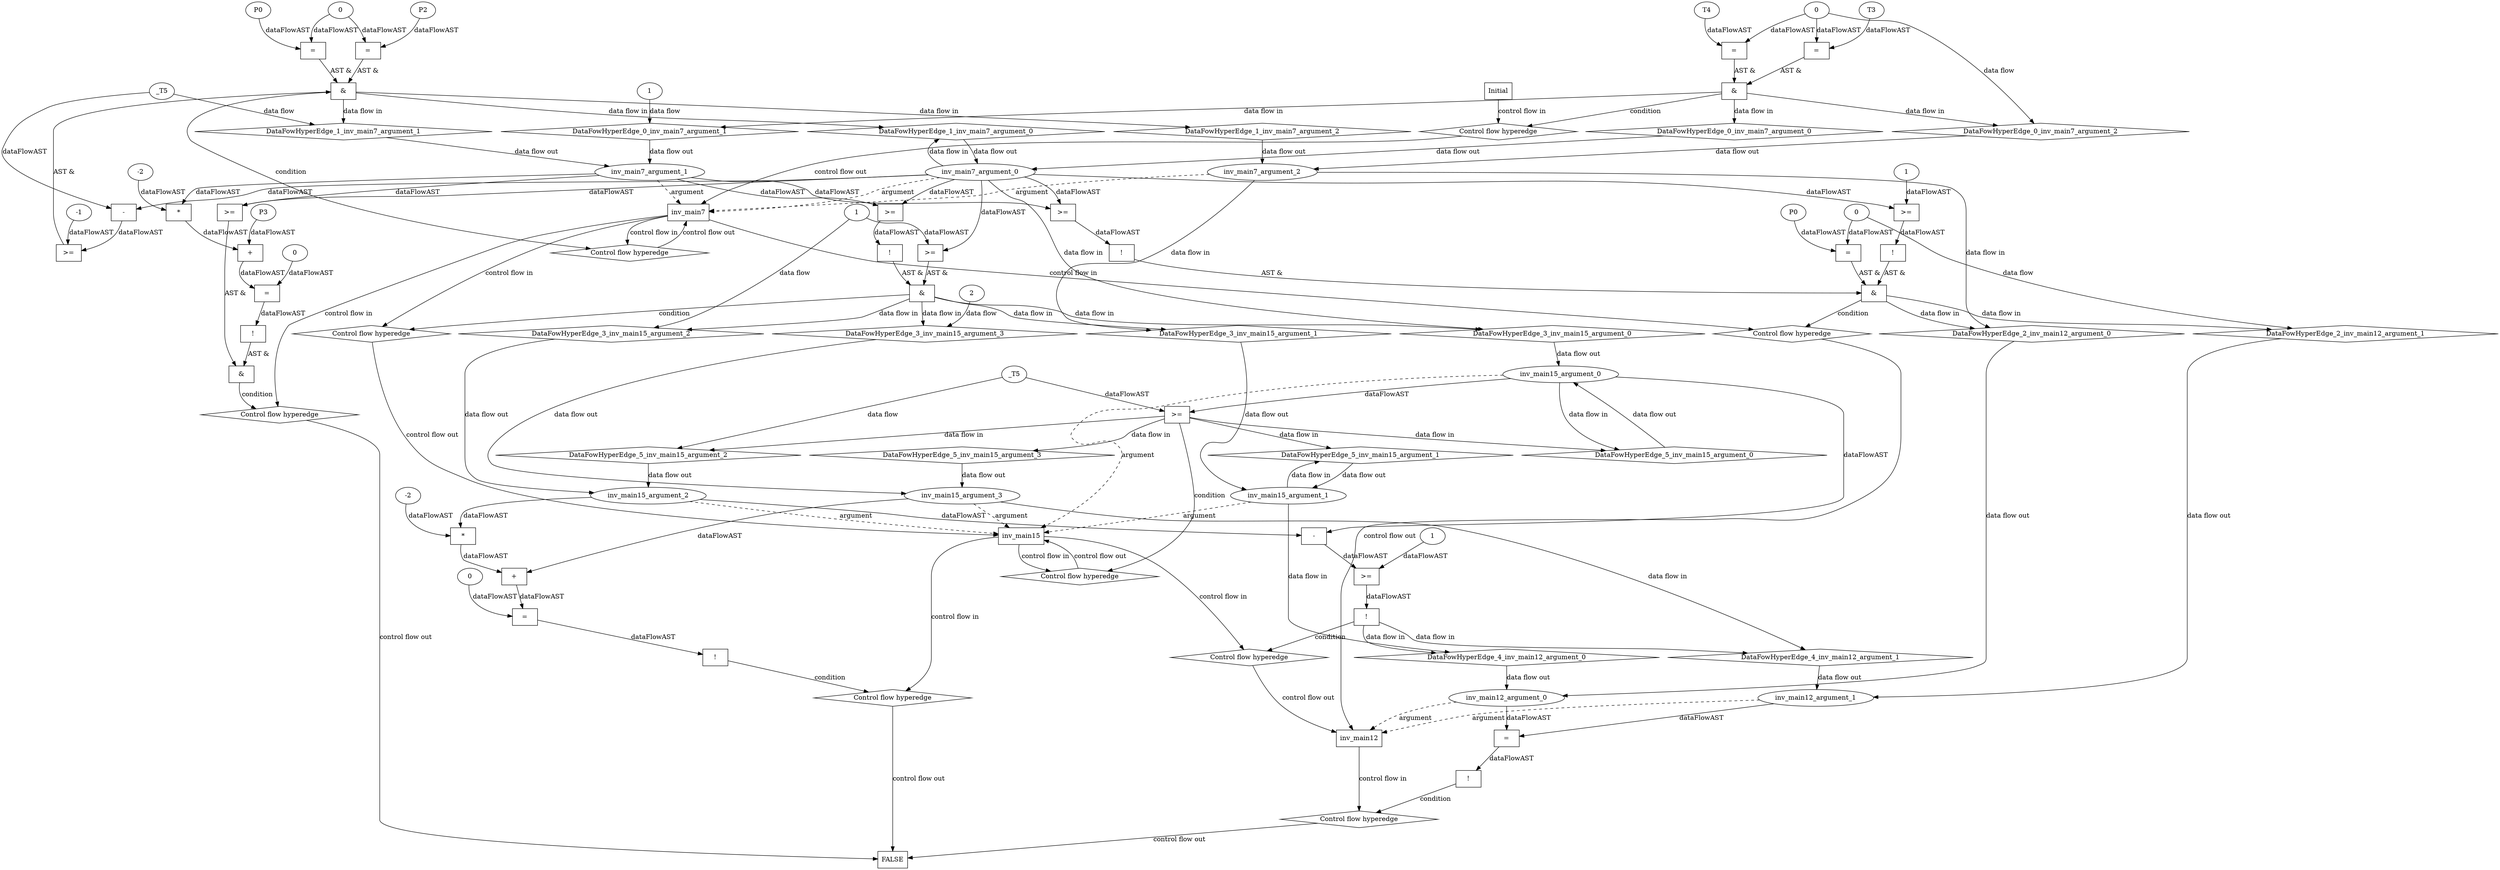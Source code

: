 digraph dag {
"inv_main12" [label="inv_main12" nodeName="inv_main12" class=cfn  shape="rect"];
"inv_main15" [label="inv_main15" nodeName="inv_main15" class=cfn  shape="rect"];
"inv_main7" [label="inv_main7" nodeName="inv_main7" class=cfn  shape="rect"];
FALSE [label="FALSE" nodeName=FALSE class=cfn  shape="rect"];
Initial [label="Initial" nodeName=Initial class=cfn  shape="rect"];
ControlFowHyperEdge_0 [label="Control flow hyperedge" nodeName=ControlFowHyperEdge_0 class=controlFlowHyperEdge shape="diamond"];
"Initial" -> ControlFowHyperEdge_0 [label="control flow in"]
ControlFowHyperEdge_0 -> "inv_main7" [label="control flow out"]
ControlFowHyperEdge_1 [label="Control flow hyperedge" nodeName=ControlFowHyperEdge_1 class=controlFlowHyperEdge shape="diamond"];
"inv_main7" -> ControlFowHyperEdge_1 [label="control flow in"]
ControlFowHyperEdge_1 -> "inv_main7" [label="control flow out"]
ControlFowHyperEdge_2 [label="Control flow hyperedge" nodeName=ControlFowHyperEdge_2 class=controlFlowHyperEdge shape="diamond"];
"inv_main7" -> ControlFowHyperEdge_2 [label="control flow in"]
ControlFowHyperEdge_2 -> "inv_main12" [label="control flow out"]
ControlFowHyperEdge_3 [label="Control flow hyperedge" nodeName=ControlFowHyperEdge_3 class=controlFlowHyperEdge shape="diamond"];
"inv_main7" -> ControlFowHyperEdge_3 [label="control flow in"]
ControlFowHyperEdge_3 -> "inv_main15" [label="control flow out"]
ControlFowHyperEdge_4 [label="Control flow hyperedge" nodeName=ControlFowHyperEdge_4 class=controlFlowHyperEdge shape="diamond"];
"inv_main15" -> ControlFowHyperEdge_4 [label="control flow in"]
ControlFowHyperEdge_4 -> "inv_main12" [label="control flow out"]
ControlFowHyperEdge_5 [label="Control flow hyperedge" nodeName=ControlFowHyperEdge_5 class=controlFlowHyperEdge shape="diamond"];
"inv_main15" -> ControlFowHyperEdge_5 [label="control flow in"]
ControlFowHyperEdge_5 -> "inv_main15" [label="control flow out"]
ControlFowHyperEdge_6 [label="Control flow hyperedge" nodeName=ControlFowHyperEdge_6 class=controlFlowHyperEdge shape="diamond"];
"inv_main7" -> ControlFowHyperEdge_6 [label="control flow in"]
ControlFowHyperEdge_6 -> "FALSE" [label="control flow out"]
ControlFowHyperEdge_7 [label="Control flow hyperedge" nodeName=ControlFowHyperEdge_7 class=controlFlowHyperEdge shape="diamond"];
"inv_main15" -> ControlFowHyperEdge_7 [label="control flow in"]
ControlFowHyperEdge_7 -> "FALSE" [label="control flow out"]
ControlFowHyperEdge_8 [label="Control flow hyperedge" nodeName=ControlFowHyperEdge_8 class=controlFlowHyperEdge shape="diamond"];
"inv_main12" -> ControlFowHyperEdge_8 [label="control flow in"]
ControlFowHyperEdge_8 -> "FALSE" [label="control flow out"]
"inv_main7_argument_0" [label="inv_main7_argument_0" nodeName=argument0 class=argument  head="inv_main7" shape="oval"];
"inv_main7_argument_0" -> "inv_main7"[label="argument" style="dashed"]
"inv_main7_argument_1" [label="inv_main7_argument_1" nodeName=argument1 class=argument  head="inv_main7" shape="oval"];
"inv_main7_argument_1" -> "inv_main7"[label="argument" style="dashed"]
"inv_main7_argument_2" [label="inv_main7_argument_2" nodeName=argument2 class=argument  head="inv_main7" shape="oval"];
"inv_main7_argument_2" -> "inv_main7"[label="argument" style="dashed"]
"inv_main12_argument_0" [label="inv_main12_argument_0" nodeName=argument0 class=argument  head="inv_main12" shape="oval"];
"inv_main12_argument_0" -> "inv_main12"[label="argument" style="dashed"]
"inv_main12_argument_1" [label="inv_main12_argument_1" nodeName=argument1 class=argument  head="inv_main12" shape="oval"];
"inv_main12_argument_1" -> "inv_main12"[label="argument" style="dashed"]
"inv_main15_argument_0" [label="inv_main15_argument_0" nodeName=argument0 class=argument  head="inv_main15" shape="oval"];
"inv_main15_argument_0" -> "inv_main15"[label="argument" style="dashed"]
"inv_main15_argument_1" [label="inv_main15_argument_1" nodeName=argument1 class=argument  head="inv_main15" shape="oval"];
"inv_main15_argument_1" -> "inv_main15"[label="argument" style="dashed"]
"inv_main15_argument_2" [label="inv_main15_argument_2" nodeName=argument2 class=argument  head="inv_main15" shape="oval"];
"inv_main15_argument_2" -> "inv_main15"[label="argument" style="dashed"]
"inv_main15_argument_3" [label="inv_main15_argument_3" nodeName=argument3 class=argument  head="inv_main15" shape="oval"];
"inv_main15_argument_3" -> "inv_main15"[label="argument" style="dashed"]

"xxxinv_main7___Initial_0xxx_and" [label="&" nodeName="xxxinv_main7___Initial_0xxx_and" class=Operator shape="rect"];
"xxxinv_main7___Initial_0xxxguard_0_node_0" [label="=" nodeName="xxxinv_main7___Initial_0xxxguard_0_node_0" class=Operator  shape="rect"];
"xxxinv_main7___Initial_0xxxguard_0_node_1" [label="T4" nodeName="xxxinv_main7___Initial_0xxxguard_0_node_1" class=Constant ];
"xxxinv_main7___Initial_0xxxguard_0_node_1" -> "xxxinv_main7___Initial_0xxxguard_0_node_0"[label="dataFlowAST"]
"xxxinv_main7___Initial_0xxxdataFlow1_node_0" -> "xxxinv_main7___Initial_0xxxguard_0_node_0"[label="dataFlowAST"]

"xxxinv_main7___Initial_0xxxguard_0_node_0" -> "xxxinv_main7___Initial_0xxx_and" [label="AST &"];
"xxxinv_main7___Initial_0xxxguard1_node_0" [label="=" nodeName="xxxinv_main7___Initial_0xxxguard1_node_0" class=Operator  shape="rect"];
"xxxinv_main7___Initial_0xxxguard1_node_1" [label="T3" nodeName="xxxinv_main7___Initial_0xxxguard1_node_1" class=Constant ];
"xxxinv_main7___Initial_0xxxguard1_node_1" -> "xxxinv_main7___Initial_0xxxguard1_node_0"[label="dataFlowAST"]
"xxxinv_main7___Initial_0xxxdataFlow1_node_0" -> "xxxinv_main7___Initial_0xxxguard1_node_0"[label="dataFlowAST"]

"xxxinv_main7___Initial_0xxxguard1_node_0" -> "xxxinv_main7___Initial_0xxx_and" [label="AST &"];
"xxxinv_main7___Initial_0xxx_and" -> "ControlFowHyperEdge_0" [label="condition"];
"xxxinv_main7___Initial_0xxxdataFlow_0_node_0" [label="1" nodeName="xxxinv_main7___Initial_0xxxdataFlow_0_node_0" class=Literal ];

"xxxinv_main7___Initial_0xxxdataFlow_0_node_0" -> "DataFowHyperEdge_0_inv_main7_argument_1" [label="data flow"];
"xxxinv_main7___Initial_0xxxdataFlow1_node_0" [label="0" nodeName="xxxinv_main7___Initial_0xxxdataFlow1_node_0" class=Literal ];

"xxxinv_main7___Initial_0xxxdataFlow1_node_0" -> "DataFowHyperEdge_0_inv_main7_argument_2" [label="data flow"];
"xxxinv_main7___inv_main7_1xxx_and" [label="&" nodeName="xxxinv_main7___inv_main7_1xxx_and" class=Operator shape="rect"];
"xxxinv_main7___inv_main7_1xxxguard_0_node_0" [label=">=" nodeName="xxxinv_main7___inv_main7_1xxxguard_0_node_0" class=Operator  shape="rect"];
"xxxinv_main7___inv_main7_1xxxguard_0_node_1" [label="-" nodeName="xxxinv_main7___inv_main7_1xxxguard_0_node_1" class= Operator shape="rect"];
"xxxinv_main7___inv_main7_1xxxguard_0_node_4" [label="-1" nodeName="xxxinv_main7___inv_main7_1xxxguard_0_node_4" class=Literal ];
"xxxinv_main7___inv_main7_1xxxguard_0_node_1" -> "xxxinv_main7___inv_main7_1xxxguard_0_node_0"[label="dataFlowAST"]
"xxxinv_main7___inv_main7_1xxxguard_0_node_4" -> "xxxinv_main7___inv_main7_1xxxguard_0_node_0"[label="dataFlowAST"]
"inv_main7_argument_0" -> "xxxinv_main7___inv_main7_1xxxguard_0_node_1"[label="dataFlowAST"]
"xxxinv_main7___inv_main7_1xxxdataFlow_0_node_0" -> "xxxinv_main7___inv_main7_1xxxguard_0_node_1"[label="dataFlowAST"]

"xxxinv_main7___inv_main7_1xxxguard_0_node_0" -> "xxxinv_main7___inv_main7_1xxx_and" [label="AST &"];
"xxxinv_main7___inv_main7_1xxxguard1_node_0" [label="=" nodeName="xxxinv_main7___inv_main7_1xxxguard1_node_0" class=Operator  shape="rect"];
"xxxinv_main7___inv_main7_1xxxguard1_node_1" [label="P0" nodeName="xxxinv_main7___inv_main7_1xxxguard1_node_1" class=Constant ];
"xxxinv_main7___inv_main7_1xxxguard1_node_2" [label="0" nodeName="xxxinv_main7___inv_main7_1xxxguard1_node_2" class=Literal ];
"xxxinv_main7___inv_main7_1xxxguard1_node_1" -> "xxxinv_main7___inv_main7_1xxxguard1_node_0"[label="dataFlowAST"]
"xxxinv_main7___inv_main7_1xxxguard1_node_2" -> "xxxinv_main7___inv_main7_1xxxguard1_node_0"[label="dataFlowAST"]

"xxxinv_main7___inv_main7_1xxxguard1_node_0" -> "xxxinv_main7___inv_main7_1xxx_and" [label="AST &"];
"xxxinv_main7___inv_main7_1xxxguard2_node_0" [label="=" nodeName="xxxinv_main7___inv_main7_1xxxguard2_node_0" class=Operator  shape="rect"];
"xxxinv_main7___inv_main7_1xxxguard2_node_1" [label="P2" nodeName="xxxinv_main7___inv_main7_1xxxguard2_node_1" class=Constant ];
"xxxinv_main7___inv_main7_1xxxguard2_node_1" -> "xxxinv_main7___inv_main7_1xxxguard2_node_0"[label="dataFlowAST"]
"xxxinv_main7___inv_main7_1xxxguard1_node_2" -> "xxxinv_main7___inv_main7_1xxxguard2_node_0"[label="dataFlowAST"]

"xxxinv_main7___inv_main7_1xxxguard2_node_0" -> "xxxinv_main7___inv_main7_1xxx_and" [label="AST &"];
"xxxinv_main7___inv_main7_1xxx_and" -> "ControlFowHyperEdge_1" [label="condition"];
"xxxinv_main7___inv_main7_1xxxdataFlow_0_node_0" [label="_T5" nodeName="xxxinv_main7___inv_main7_1xxxdataFlow_0_node_0" class=Constant ];

"xxxinv_main7___inv_main7_1xxxdataFlow_0_node_0" -> "DataFowHyperEdge_1_inv_main7_argument_1" [label="data flow"];
"xxxinv_main12___inv_main7_2xxx_and" [label="&" nodeName="xxxinv_main12___inv_main7_2xxx_and" class=Operator shape="rect"];
"xxxinv_main12___inv_main7_2xxxguard_0_node_0" [label="!" nodeName="xxxinv_main12___inv_main7_2xxxguard_0_node_0" class=Operator shape="rect"];
"xxxinv_main12___inv_main7_2xxxguard_0_node_1" [label=">=" nodeName="xxxinv_main12___inv_main7_2xxxguard_0_node_1" class=Operator  shape="rect"];
"xxxinv_main12___inv_main7_2xxxguard_0_node_1" -> "xxxinv_main12___inv_main7_2xxxguard_0_node_0"[label="dataFlowAST"]
"inv_main7_argument_0" -> "xxxinv_main12___inv_main7_2xxxguard_0_node_1"[label="dataFlowAST"]
"inv_main7_argument_1" -> "xxxinv_main12___inv_main7_2xxxguard_0_node_1"[label="dataFlowAST"]

"xxxinv_main12___inv_main7_2xxxguard_0_node_0" -> "xxxinv_main12___inv_main7_2xxx_and" [label="AST &"];
"xxxinv_main12___inv_main7_2xxxguard1_node_0" [label="!" nodeName="xxxinv_main12___inv_main7_2xxxguard1_node_0" class=Operator shape="rect"];
"xxxinv_main12___inv_main7_2xxxguard1_node_1" [label=">=" nodeName="xxxinv_main12___inv_main7_2xxxguard1_node_1" class=Operator  shape="rect"];
"xxxinv_main12___inv_main7_2xxxguard1_node_3" [label="1" nodeName="xxxinv_main12___inv_main7_2xxxguard1_node_3" class=Literal ];
"xxxinv_main12___inv_main7_2xxxguard1_node_1" -> "xxxinv_main12___inv_main7_2xxxguard1_node_0"[label="dataFlowAST"]
"inv_main7_argument_0" -> "xxxinv_main12___inv_main7_2xxxguard1_node_1"[label="dataFlowAST"]
"xxxinv_main12___inv_main7_2xxxguard1_node_3" -> "xxxinv_main12___inv_main7_2xxxguard1_node_1"[label="dataFlowAST"]

"xxxinv_main12___inv_main7_2xxxguard1_node_0" -> "xxxinv_main12___inv_main7_2xxx_and" [label="AST &"];
"xxxinv_main12___inv_main7_2xxxguard2_node_0" [label="=" nodeName="xxxinv_main12___inv_main7_2xxxguard2_node_0" class=Operator  shape="rect"];
"xxxinv_main12___inv_main7_2xxxguard2_node_1" [label="P0" nodeName="xxxinv_main12___inv_main7_2xxxguard2_node_1" class=Constant ];
"xxxinv_main12___inv_main7_2xxxguard2_node_1" -> "xxxinv_main12___inv_main7_2xxxguard2_node_0"[label="dataFlowAST"]
"xxxinv_main12___inv_main7_2xxxdataFlow_0_node_0" -> "xxxinv_main12___inv_main7_2xxxguard2_node_0"[label="dataFlowAST"]

"xxxinv_main12___inv_main7_2xxxguard2_node_0" -> "xxxinv_main12___inv_main7_2xxx_and" [label="AST &"];
"xxxinv_main12___inv_main7_2xxx_and" -> "ControlFowHyperEdge_2" [label="condition"];
"xxxinv_main12___inv_main7_2xxxdataFlow_0_node_0" [label="0" nodeName="xxxinv_main12___inv_main7_2xxxdataFlow_0_node_0" class=Literal ];

"xxxinv_main12___inv_main7_2xxxdataFlow_0_node_0" -> "DataFowHyperEdge_2_inv_main12_argument_1" [label="data flow"];
"xxxinv_main15___inv_main7_3xxx_and" [label="&" nodeName="xxxinv_main15___inv_main7_3xxx_and" class=Operator shape="rect"];
"xxxinv_main15___inv_main7_3xxxguard_0_node_0" [label="!" nodeName="xxxinv_main15___inv_main7_3xxxguard_0_node_0" class=Operator shape="rect"];
"xxxinv_main15___inv_main7_3xxxguard_0_node_1" [label=">=" nodeName="xxxinv_main15___inv_main7_3xxxguard_0_node_1" class=Operator  shape="rect"];
"xxxinv_main15___inv_main7_3xxxguard_0_node_1" -> "xxxinv_main15___inv_main7_3xxxguard_0_node_0"[label="dataFlowAST"]
"inv_main7_argument_0" -> "xxxinv_main15___inv_main7_3xxxguard_0_node_1"[label="dataFlowAST"]
"inv_main7_argument_1" -> "xxxinv_main15___inv_main7_3xxxguard_0_node_1"[label="dataFlowAST"]

"xxxinv_main15___inv_main7_3xxxguard_0_node_0" -> "xxxinv_main15___inv_main7_3xxx_and" [label="AST &"];
"xxxinv_main15___inv_main7_3xxxguard1_node_0" [label=">=" nodeName="xxxinv_main15___inv_main7_3xxxguard1_node_0" class=Operator  shape="rect"];
"inv_main7_argument_0" -> "xxxinv_main15___inv_main7_3xxxguard1_node_0"[label="dataFlowAST"]
"xxxinv_main15___inv_main7_3xxxdataFlow_0_node_0" -> "xxxinv_main15___inv_main7_3xxxguard1_node_0"[label="dataFlowAST"]

"xxxinv_main15___inv_main7_3xxxguard1_node_0" -> "xxxinv_main15___inv_main7_3xxx_and" [label="AST &"];
"xxxinv_main15___inv_main7_3xxx_and" -> "ControlFowHyperEdge_3" [label="condition"];
"xxxinv_main15___inv_main7_3xxxdataFlow_0_node_0" [label="1" nodeName="xxxinv_main15___inv_main7_3xxxdataFlow_0_node_0" class=Literal ];

"xxxinv_main15___inv_main7_3xxxdataFlow_0_node_0" -> "DataFowHyperEdge_3_inv_main15_argument_2" [label="data flow"];
"xxxinv_main15___inv_main7_3xxxdataFlow1_node_0" [label="2" nodeName="xxxinv_main15___inv_main7_3xxxdataFlow1_node_0" class=Literal ];

"xxxinv_main15___inv_main7_3xxxdataFlow1_node_0" -> "DataFowHyperEdge_3_inv_main15_argument_3" [label="data flow"];
"xxxinv_main12___inv_main15_4xxxguard_0_node_0" [label="!" nodeName="xxxinv_main12___inv_main15_4xxxguard_0_node_0" class=Operator shape="rect"];
"xxxinv_main12___inv_main15_4xxxguard_0_node_1" [label=">=" nodeName="xxxinv_main12___inv_main15_4xxxguard_0_node_1" class=Operator  shape="rect"];
"xxxinv_main12___inv_main15_4xxxguard_0_node_2" [label="-" nodeName="xxxinv_main12___inv_main15_4xxxguard_0_node_2" class= Operator shape="rect"];
"xxxinv_main12___inv_main15_4xxxguard_0_node_5" [label="1" nodeName="xxxinv_main12___inv_main15_4xxxguard_0_node_5" class=Literal ];
"xxxinv_main12___inv_main15_4xxxguard_0_node_1" -> "xxxinv_main12___inv_main15_4xxxguard_0_node_0"[label="dataFlowAST"]
"xxxinv_main12___inv_main15_4xxxguard_0_node_2" -> "xxxinv_main12___inv_main15_4xxxguard_0_node_1"[label="dataFlowAST"]
"xxxinv_main12___inv_main15_4xxxguard_0_node_5" -> "xxxinv_main12___inv_main15_4xxxguard_0_node_1"[label="dataFlowAST"]
"inv_main15_argument_0" -> "xxxinv_main12___inv_main15_4xxxguard_0_node_2"[label="dataFlowAST"]
"inv_main15_argument_2" -> "xxxinv_main12___inv_main15_4xxxguard_0_node_2"[label="dataFlowAST"]

"xxxinv_main12___inv_main15_4xxxguard_0_node_0" -> "ControlFowHyperEdge_4" [label="condition"];
"xxxinv_main15___inv_main15_5xxxguard_0_node_0" [label=">=" nodeName="xxxinv_main15___inv_main15_5xxxguard_0_node_0" class=Operator  shape="rect"];
"inv_main15_argument_0" -> "xxxinv_main15___inv_main15_5xxxguard_0_node_0"[label="dataFlowAST"]
"xxxinv_main15___inv_main15_5xxxdataFlow_0_node_0" -> "xxxinv_main15___inv_main15_5xxxguard_0_node_0"[label="dataFlowAST"]

"xxxinv_main15___inv_main15_5xxxguard_0_node_0" -> "ControlFowHyperEdge_5" [label="condition"];
"xxxinv_main15___inv_main15_5xxxdataFlow_0_node_0" [label="_T5" nodeName="xxxinv_main15___inv_main15_5xxxdataFlow_0_node_0" class=Constant ];

"xxxinv_main15___inv_main15_5xxxdataFlow_0_node_0" -> "DataFowHyperEdge_5_inv_main15_argument_2" [label="data flow"];
"xxxFALSE___inv_main7_6xxx_and" [label="&" nodeName="xxxFALSE___inv_main7_6xxx_and" class=Operator shape="rect"];
"xxxFALSE___inv_main7_6xxxguard_0_node_0" [label="!" nodeName="xxxFALSE___inv_main7_6xxxguard_0_node_0" class=Operator shape="rect"];
"xxxFALSE___inv_main7_6xxxguard_0_node_1" [label="=" nodeName="xxxFALSE___inv_main7_6xxxguard_0_node_1" class=Operator  shape="rect"];
"xxxFALSE___inv_main7_6xxxguard_0_node_2" [label="+" nodeName="xxxFALSE___inv_main7_6xxxguard_0_node_2" class= Operator shape="rect"];
"xxxFALSE___inv_main7_6xxxguard_0_node_3" [label="P3" nodeName="xxxFALSE___inv_main7_6xxxguard_0_node_3" class=Constant ];
"xxxFALSE___inv_main7_6xxxguard_0_node_4" [label="*" nodeName="xxxFALSE___inv_main7_6xxxguard_0_node_4" class=Operator  shape="rect"];
"xxxFALSE___inv_main7_6xxxguard_0_node_5" [label="-2" nodeName="xxxFALSE___inv_main7_6xxxguard_0_node_5" class=Coeff ];
"xxxFALSE___inv_main7_6xxxguard_0_node_7" [label="0" nodeName="xxxFALSE___inv_main7_6xxxguard_0_node_7" class=Literal ];
"xxxFALSE___inv_main7_6xxxguard_0_node_1" -> "xxxFALSE___inv_main7_6xxxguard_0_node_0"[label="dataFlowAST"]
"xxxFALSE___inv_main7_6xxxguard_0_node_2" -> "xxxFALSE___inv_main7_6xxxguard_0_node_1"[label="dataFlowAST"]
"xxxFALSE___inv_main7_6xxxguard_0_node_7" -> "xxxFALSE___inv_main7_6xxxguard_0_node_1"[label="dataFlowAST"]
"xxxFALSE___inv_main7_6xxxguard_0_node_3" -> "xxxFALSE___inv_main7_6xxxguard_0_node_2"[label="dataFlowAST"]
"xxxFALSE___inv_main7_6xxxguard_0_node_4" -> "xxxFALSE___inv_main7_6xxxguard_0_node_2"[label="dataFlowAST"]
"inv_main7_argument_1" -> "xxxFALSE___inv_main7_6xxxguard_0_node_4"[label="dataFlowAST"]
"xxxFALSE___inv_main7_6xxxguard_0_node_5" -> "xxxFALSE___inv_main7_6xxxguard_0_node_4"[label="dataFlowAST"]

"xxxFALSE___inv_main7_6xxxguard_0_node_0" -> "xxxFALSE___inv_main7_6xxx_and" [label="AST &"];
"xxxFALSE___inv_main7_6xxxguard1_node_0" [label=">=" nodeName="xxxFALSE___inv_main7_6xxxguard1_node_0" class=Operator  shape="rect"];
"inv_main7_argument_0" -> "xxxFALSE___inv_main7_6xxxguard1_node_0"[label="dataFlowAST"]
"inv_main7_argument_1" -> "xxxFALSE___inv_main7_6xxxguard1_node_0"[label="dataFlowAST"]

"xxxFALSE___inv_main7_6xxxguard1_node_0" -> "xxxFALSE___inv_main7_6xxx_and" [label="AST &"];
"xxxFALSE___inv_main7_6xxx_and" -> "ControlFowHyperEdge_6" [label="condition"];
"xxxFALSE___inv_main15_7xxxguard_0_node_0" [label="!" nodeName="xxxFALSE___inv_main15_7xxxguard_0_node_0" class=Operator shape="rect"];
"xxxFALSE___inv_main15_7xxxguard_0_node_1" [label="=" nodeName="xxxFALSE___inv_main15_7xxxguard_0_node_1" class=Operator  shape="rect"];
"xxxFALSE___inv_main15_7xxxguard_0_node_2" [label="+" nodeName="xxxFALSE___inv_main15_7xxxguard_0_node_2" class= Operator shape="rect"];
"xxxFALSE___inv_main15_7xxxguard_0_node_4" [label="*" nodeName="xxxFALSE___inv_main15_7xxxguard_0_node_4" class=Operator  shape="rect"];
"xxxFALSE___inv_main15_7xxxguard_0_node_5" [label="-2" nodeName="xxxFALSE___inv_main15_7xxxguard_0_node_5" class=Coeff ];
"xxxFALSE___inv_main15_7xxxguard_0_node_7" [label="0" nodeName="xxxFALSE___inv_main15_7xxxguard_0_node_7" class=Literal ];
"xxxFALSE___inv_main15_7xxxguard_0_node_1" -> "xxxFALSE___inv_main15_7xxxguard_0_node_0"[label="dataFlowAST"]
"xxxFALSE___inv_main15_7xxxguard_0_node_2" -> "xxxFALSE___inv_main15_7xxxguard_0_node_1"[label="dataFlowAST"]
"xxxFALSE___inv_main15_7xxxguard_0_node_7" -> "xxxFALSE___inv_main15_7xxxguard_0_node_1"[label="dataFlowAST"]
"inv_main15_argument_3" -> "xxxFALSE___inv_main15_7xxxguard_0_node_2"[label="dataFlowAST"]
"xxxFALSE___inv_main15_7xxxguard_0_node_4" -> "xxxFALSE___inv_main15_7xxxguard_0_node_2"[label="dataFlowAST"]
"inv_main15_argument_2" -> "xxxFALSE___inv_main15_7xxxguard_0_node_4"[label="dataFlowAST"]
"xxxFALSE___inv_main15_7xxxguard_0_node_5" -> "xxxFALSE___inv_main15_7xxxguard_0_node_4"[label="dataFlowAST"]

"xxxFALSE___inv_main15_7xxxguard_0_node_0" -> "ControlFowHyperEdge_7" [label="condition"];
"xxxFALSE___inv_main12_8xxxguard_0_node_0" [label="!" nodeName="xxxFALSE___inv_main12_8xxxguard_0_node_0" class=Operator shape="rect"];
"xxxFALSE___inv_main12_8xxxguard_0_node_1" [label="=" nodeName="xxxFALSE___inv_main12_8xxxguard_0_node_1" class=Operator  shape="rect"];
"xxxFALSE___inv_main12_8xxxguard_0_node_1" -> "xxxFALSE___inv_main12_8xxxguard_0_node_0"[label="dataFlowAST"]
"inv_main12_argument_0" -> "xxxFALSE___inv_main12_8xxxguard_0_node_1"[label="dataFlowAST"]
"inv_main12_argument_1" -> "xxxFALSE___inv_main12_8xxxguard_0_node_1"[label="dataFlowAST"]

"xxxFALSE___inv_main12_8xxxguard_0_node_0" -> "ControlFowHyperEdge_8" [label="condition"];
"DataFowHyperEdge_0_inv_main7_argument_0" [label="DataFowHyperEdge_0_inv_main7_argument_0" nodeName="DataFowHyperEdge_0_inv_main7_argument_0" class=DataFlowHyperedge shape="diamond"];
"DataFowHyperEdge_0_inv_main7_argument_0" -> "inv_main7_argument_0"[label="data flow out"]
"xxxinv_main7___Initial_0xxx_and" -> "DataFowHyperEdge_0_inv_main7_argument_0"[label="data flow in"]
"DataFowHyperEdge_0_inv_main7_argument_1" [label="DataFowHyperEdge_0_inv_main7_argument_1" nodeName="DataFowHyperEdge_0_inv_main7_argument_1" class=DataFlowHyperedge shape="diamond"];
"DataFowHyperEdge_0_inv_main7_argument_1" -> "inv_main7_argument_1"[label="data flow out"]
"xxxinv_main7___Initial_0xxx_and" -> "DataFowHyperEdge_0_inv_main7_argument_1"[label="data flow in"]
"DataFowHyperEdge_0_inv_main7_argument_2" [label="DataFowHyperEdge_0_inv_main7_argument_2" nodeName="DataFowHyperEdge_0_inv_main7_argument_2" class=DataFlowHyperedge shape="diamond"];
"DataFowHyperEdge_0_inv_main7_argument_2" -> "inv_main7_argument_2"[label="data flow out"]
"xxxinv_main7___Initial_0xxx_and" -> "DataFowHyperEdge_0_inv_main7_argument_2"[label="data flow in"]
"DataFowHyperEdge_1_inv_main7_argument_0" [label="DataFowHyperEdge_1_inv_main7_argument_0" nodeName="DataFowHyperEdge_1_inv_main7_argument_0" class=DataFlowHyperedge shape="diamond"];
"DataFowHyperEdge_1_inv_main7_argument_0" -> "inv_main7_argument_0"[label="data flow out"]
"xxxinv_main7___inv_main7_1xxx_and" -> "DataFowHyperEdge_1_inv_main7_argument_0"[label="data flow in"]
"DataFowHyperEdge_1_inv_main7_argument_1" [label="DataFowHyperEdge_1_inv_main7_argument_1" nodeName="DataFowHyperEdge_1_inv_main7_argument_1" class=DataFlowHyperedge shape="diamond"];
"DataFowHyperEdge_1_inv_main7_argument_1" -> "inv_main7_argument_1"[label="data flow out"]
"xxxinv_main7___inv_main7_1xxx_and" -> "DataFowHyperEdge_1_inv_main7_argument_1"[label="data flow in"]
"DataFowHyperEdge_1_inv_main7_argument_2" [label="DataFowHyperEdge_1_inv_main7_argument_2" nodeName="DataFowHyperEdge_1_inv_main7_argument_2" class=DataFlowHyperedge shape="diamond"];
"DataFowHyperEdge_1_inv_main7_argument_2" -> "inv_main7_argument_2"[label="data flow out"]
"xxxinv_main7___inv_main7_1xxx_and" -> "DataFowHyperEdge_1_inv_main7_argument_2"[label="data flow in"]
"DataFowHyperEdge_2_inv_main12_argument_0" [label="DataFowHyperEdge_2_inv_main12_argument_0" nodeName="DataFowHyperEdge_2_inv_main12_argument_0" class=DataFlowHyperedge shape="diamond"];
"DataFowHyperEdge_2_inv_main12_argument_0" -> "inv_main12_argument_0"[label="data flow out"]
"xxxinv_main12___inv_main7_2xxx_and" -> "DataFowHyperEdge_2_inv_main12_argument_0"[label="data flow in"]
"DataFowHyperEdge_2_inv_main12_argument_1" [label="DataFowHyperEdge_2_inv_main12_argument_1" nodeName="DataFowHyperEdge_2_inv_main12_argument_1" class=DataFlowHyperedge shape="diamond"];
"DataFowHyperEdge_2_inv_main12_argument_1" -> "inv_main12_argument_1"[label="data flow out"]
"xxxinv_main12___inv_main7_2xxx_and" -> "DataFowHyperEdge_2_inv_main12_argument_1"[label="data flow in"]
"DataFowHyperEdge_3_inv_main15_argument_0" [label="DataFowHyperEdge_3_inv_main15_argument_0" nodeName="DataFowHyperEdge_3_inv_main15_argument_0" class=DataFlowHyperedge shape="diamond"];
"DataFowHyperEdge_3_inv_main15_argument_0" -> "inv_main15_argument_0"[label="data flow out"]
"xxxinv_main15___inv_main7_3xxx_and" -> "DataFowHyperEdge_3_inv_main15_argument_0"[label="data flow in"]
"DataFowHyperEdge_3_inv_main15_argument_1" [label="DataFowHyperEdge_3_inv_main15_argument_1" nodeName="DataFowHyperEdge_3_inv_main15_argument_1" class=DataFlowHyperedge shape="diamond"];
"DataFowHyperEdge_3_inv_main15_argument_1" -> "inv_main15_argument_1"[label="data flow out"]
"xxxinv_main15___inv_main7_3xxx_and" -> "DataFowHyperEdge_3_inv_main15_argument_1"[label="data flow in"]
"DataFowHyperEdge_3_inv_main15_argument_2" [label="DataFowHyperEdge_3_inv_main15_argument_2" nodeName="DataFowHyperEdge_3_inv_main15_argument_2" class=DataFlowHyperedge shape="diamond"];
"DataFowHyperEdge_3_inv_main15_argument_2" -> "inv_main15_argument_2"[label="data flow out"]
"xxxinv_main15___inv_main7_3xxx_and" -> "DataFowHyperEdge_3_inv_main15_argument_2"[label="data flow in"]
"DataFowHyperEdge_3_inv_main15_argument_3" [label="DataFowHyperEdge_3_inv_main15_argument_3" nodeName="DataFowHyperEdge_3_inv_main15_argument_3" class=DataFlowHyperedge shape="diamond"];
"DataFowHyperEdge_3_inv_main15_argument_3" -> "inv_main15_argument_3"[label="data flow out"]
"xxxinv_main15___inv_main7_3xxx_and" -> "DataFowHyperEdge_3_inv_main15_argument_3"[label="data flow in"]
"DataFowHyperEdge_4_inv_main12_argument_0" [label="DataFowHyperEdge_4_inv_main12_argument_0" nodeName="DataFowHyperEdge_4_inv_main12_argument_0" class=DataFlowHyperedge shape="diamond"];
"DataFowHyperEdge_4_inv_main12_argument_0" -> "inv_main12_argument_0"[label="data flow out"]
"xxxinv_main12___inv_main15_4xxxguard_0_node_0" -> "DataFowHyperEdge_4_inv_main12_argument_0"[label="data flow in"]
"DataFowHyperEdge_4_inv_main12_argument_1" [label="DataFowHyperEdge_4_inv_main12_argument_1" nodeName="DataFowHyperEdge_4_inv_main12_argument_1" class=DataFlowHyperedge shape="diamond"];
"DataFowHyperEdge_4_inv_main12_argument_1" -> "inv_main12_argument_1"[label="data flow out"]
"xxxinv_main12___inv_main15_4xxxguard_0_node_0" -> "DataFowHyperEdge_4_inv_main12_argument_1"[label="data flow in"]
"DataFowHyperEdge_5_inv_main15_argument_0" [label="DataFowHyperEdge_5_inv_main15_argument_0" nodeName="DataFowHyperEdge_5_inv_main15_argument_0" class=DataFlowHyperedge shape="diamond"];
"DataFowHyperEdge_5_inv_main15_argument_0" -> "inv_main15_argument_0"[label="data flow out"]
"xxxinv_main15___inv_main15_5xxxguard_0_node_0" -> "DataFowHyperEdge_5_inv_main15_argument_0"[label="data flow in"]
"DataFowHyperEdge_5_inv_main15_argument_1" [label="DataFowHyperEdge_5_inv_main15_argument_1" nodeName="DataFowHyperEdge_5_inv_main15_argument_1" class=DataFlowHyperedge shape="diamond"];
"DataFowHyperEdge_5_inv_main15_argument_1" -> "inv_main15_argument_1"[label="data flow out"]
"xxxinv_main15___inv_main15_5xxxguard_0_node_0" -> "DataFowHyperEdge_5_inv_main15_argument_1"[label="data flow in"]
"DataFowHyperEdge_5_inv_main15_argument_2" [label="DataFowHyperEdge_5_inv_main15_argument_2" nodeName="DataFowHyperEdge_5_inv_main15_argument_2" class=DataFlowHyperedge shape="diamond"];
"DataFowHyperEdge_5_inv_main15_argument_2" -> "inv_main15_argument_2"[label="data flow out"]
"xxxinv_main15___inv_main15_5xxxguard_0_node_0" -> "DataFowHyperEdge_5_inv_main15_argument_2"[label="data flow in"]
"DataFowHyperEdge_5_inv_main15_argument_3" [label="DataFowHyperEdge_5_inv_main15_argument_3" nodeName="DataFowHyperEdge_5_inv_main15_argument_3" class=DataFlowHyperedge shape="diamond"];
"DataFowHyperEdge_5_inv_main15_argument_3" -> "inv_main15_argument_3"[label="data flow out"]
"xxxinv_main15___inv_main15_5xxxguard_0_node_0" -> "DataFowHyperEdge_5_inv_main15_argument_3"[label="data flow in"]
"inv_main7_argument_0" -> "DataFowHyperEdge_1_inv_main7_argument_0"[label="data flow in"]
"inv_main7_argument_2" -> "DataFowHyperEdge_2_inv_main12_argument_0"[label="data flow in"]
"inv_main7_argument_0" -> "DataFowHyperEdge_3_inv_main15_argument_0"[label="data flow in"]
"inv_main7_argument_2" -> "DataFowHyperEdge_3_inv_main15_argument_1"[label="data flow in"]
"inv_main15_argument_1" -> "DataFowHyperEdge_4_inv_main12_argument_0"[label="data flow in"]
"inv_main15_argument_3" -> "DataFowHyperEdge_4_inv_main12_argument_1"[label="data flow in"]
"inv_main15_argument_0" -> "DataFowHyperEdge_5_inv_main15_argument_0"[label="data flow in"]
"inv_main15_argument_1" -> "DataFowHyperEdge_5_inv_main15_argument_1"[label="data flow in"]




}
